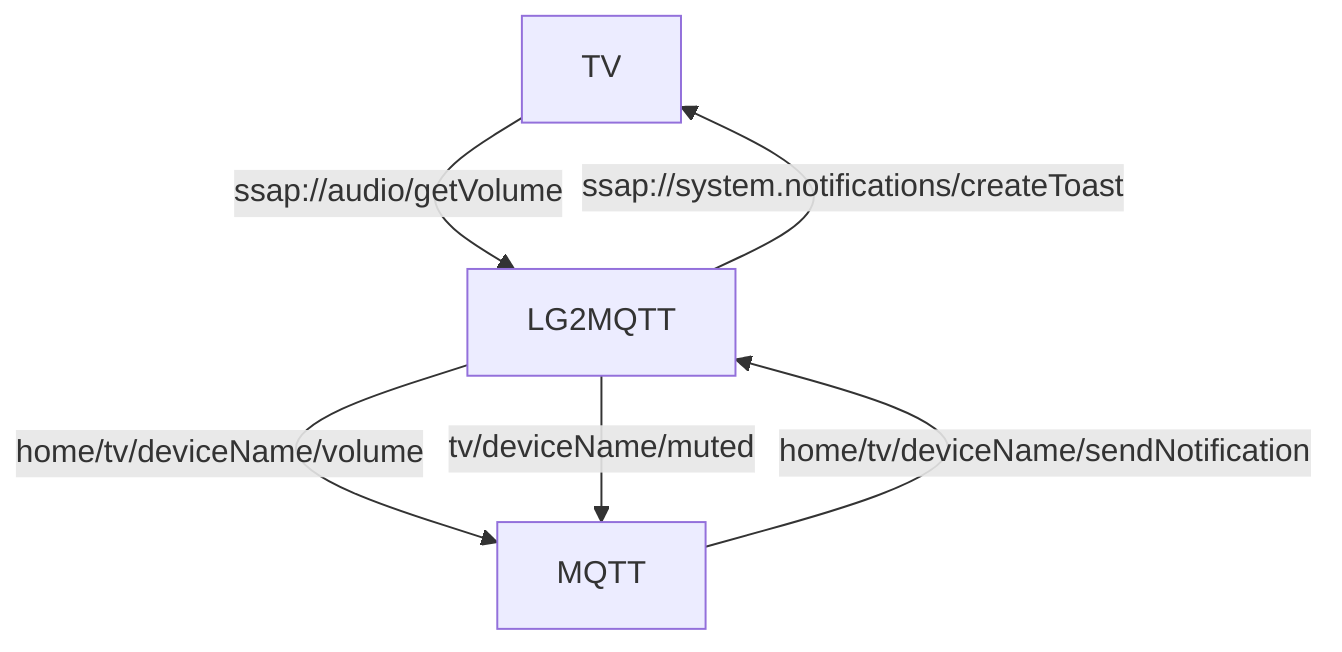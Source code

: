 graph TD
    TV --> |ssap://audio/getVolume| LG2MQTT
    LG2MQTT --> |home/tv/deviceName/volume| MQTT
    LG2MQTT --> |tv/deviceName/muted| MQTT
    MQTT --> |home/tv/deviceName/sendNotification| LG2MQTT
    LG2MQTT --> |ssap://system.notifications/createToast| TV
